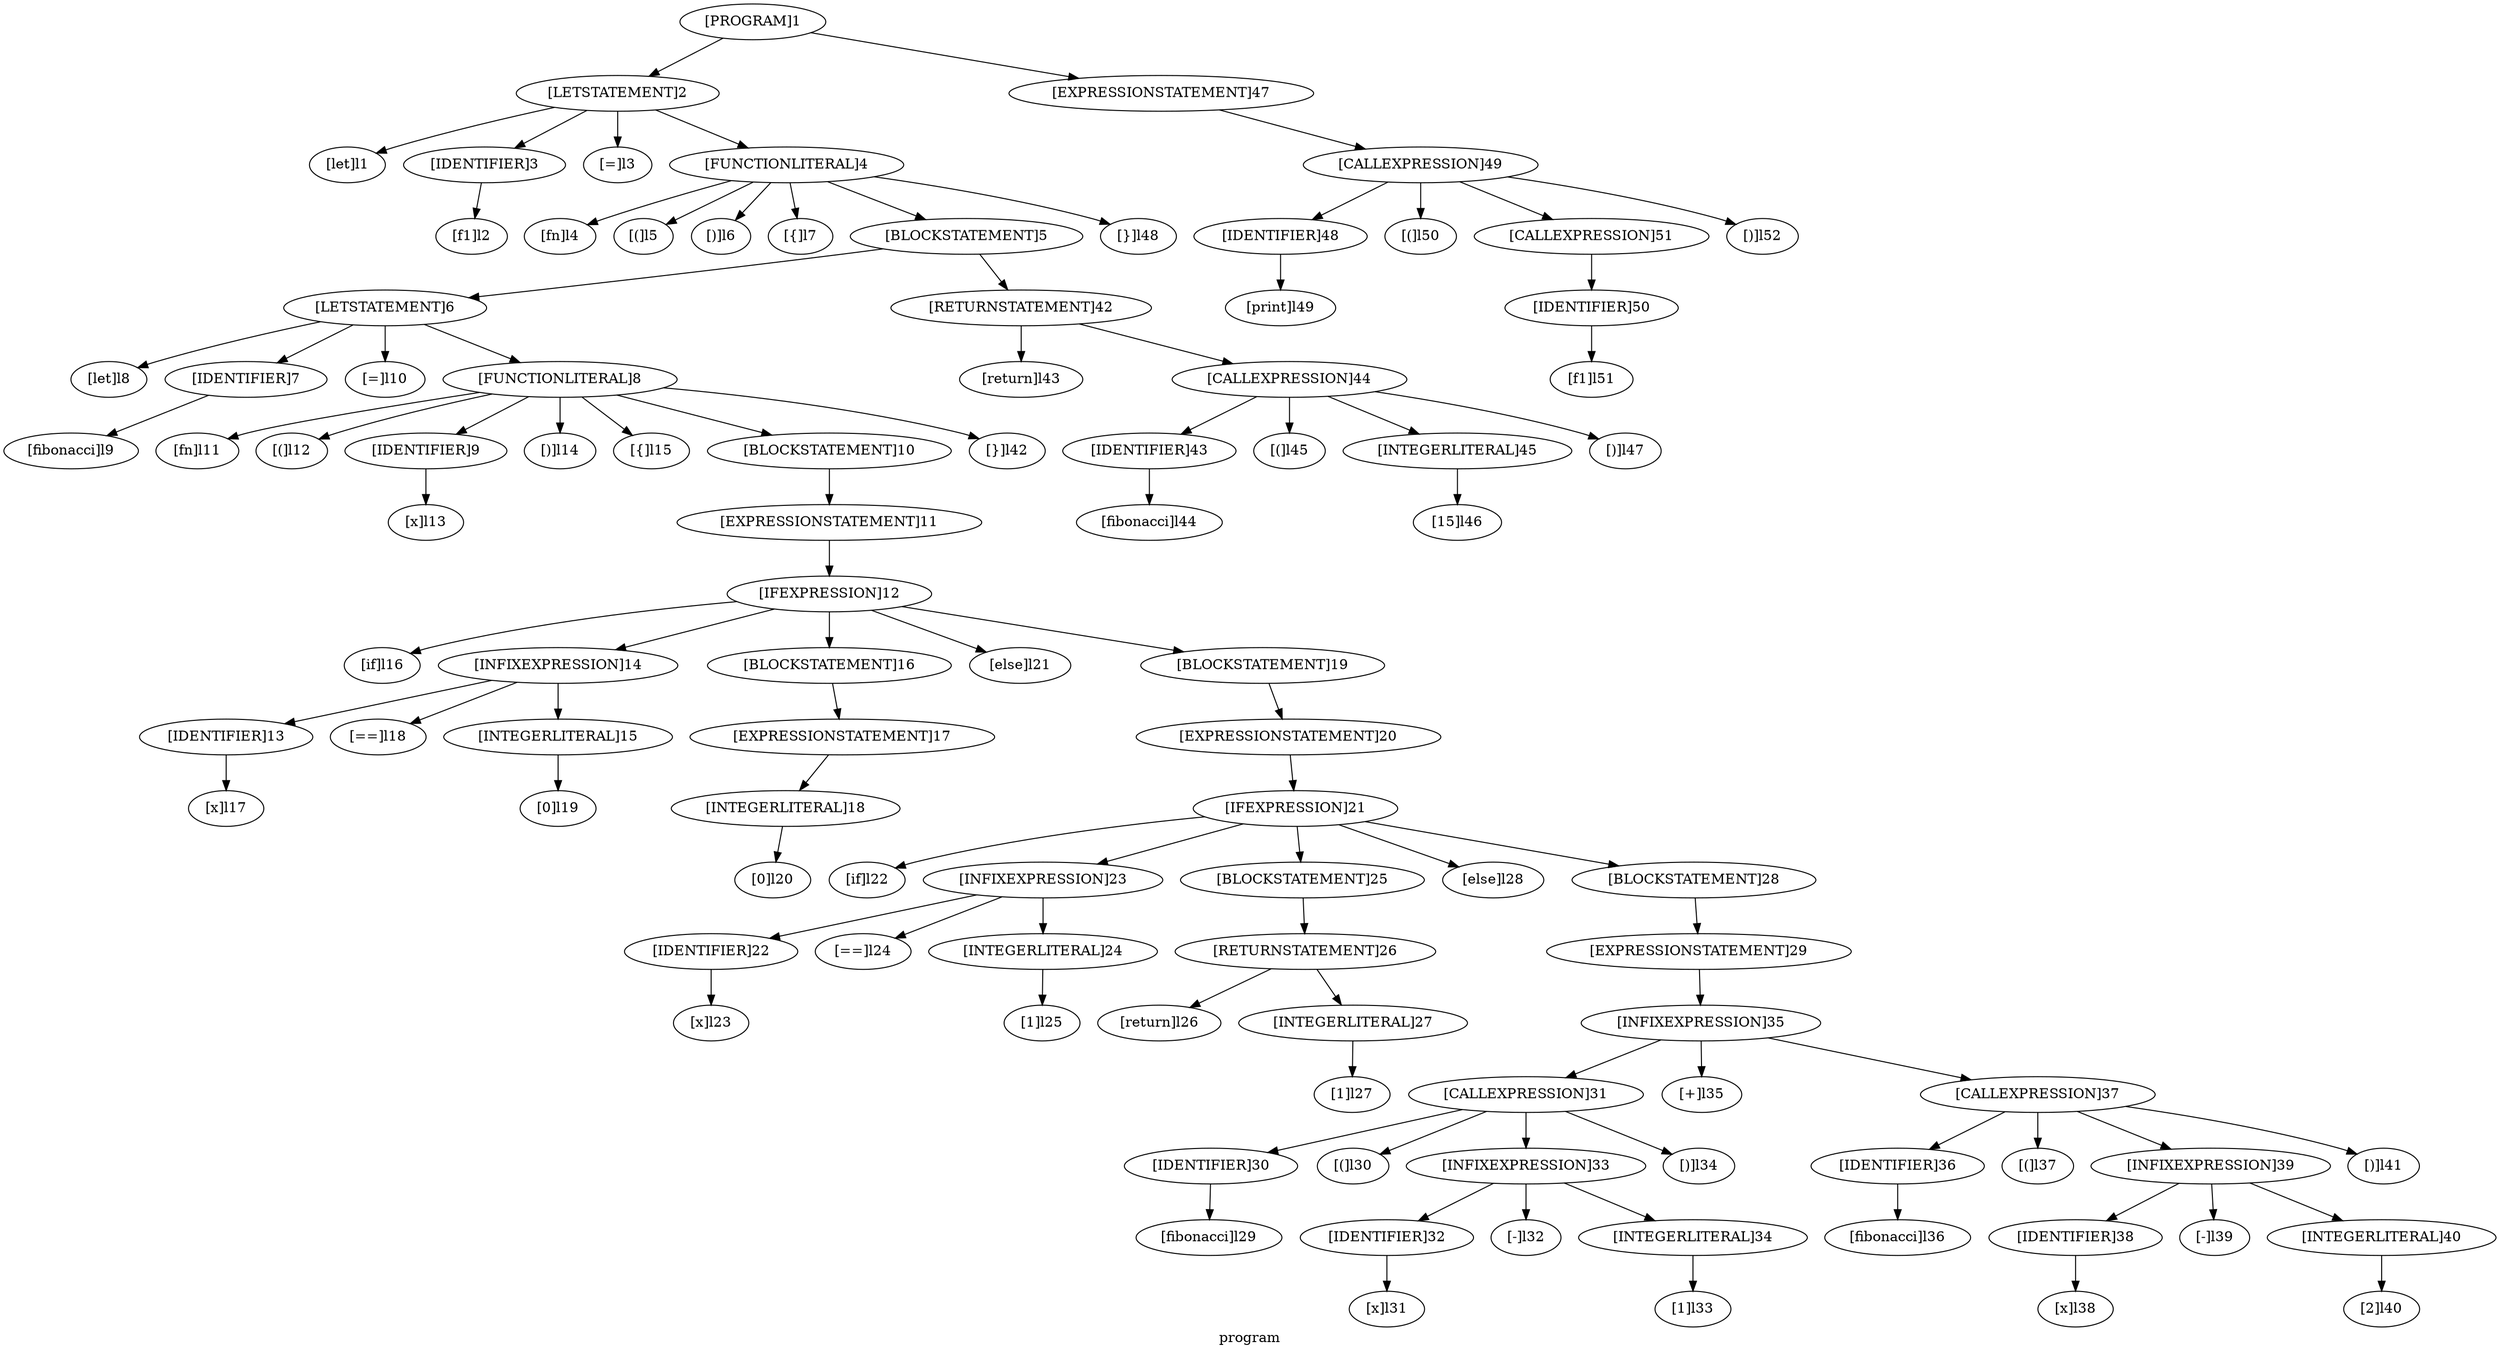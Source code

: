 digraph ast {
label = "program";
"[PROGRAM]1"->"[LETSTATEMENT]2";
"[LETSTATEMENT]2"->"[let]l1";
"[LETSTATEMENT]2"->"[IDENTIFIER]3";
"[IDENTIFIER]3"->"[f1]l2";
"[LETSTATEMENT]2"->"[=]l3";
"[LETSTATEMENT]2"->"[FUNCTIONLITERAL]4";
"[FUNCTIONLITERAL]4"->"[fn]l4";
"[FUNCTIONLITERAL]4"->"[(]l5";
"[FUNCTIONLITERAL]4"->"[)]l6";
"[FUNCTIONLITERAL]4"->"[{]l7";
"[FUNCTIONLITERAL]4"->"[BLOCKSTATEMENT]5";
"[BLOCKSTATEMENT]5"->"[LETSTATEMENT]6";
"[LETSTATEMENT]6"->"[let]l8";
"[LETSTATEMENT]6"->"[IDENTIFIER]7";
"[IDENTIFIER]7"->"[fibonacci]l9";
"[LETSTATEMENT]6"->"[=]l10";
"[LETSTATEMENT]6"->"[FUNCTIONLITERAL]8";
"[FUNCTIONLITERAL]8"->"[fn]l11";
"[FUNCTIONLITERAL]8"->"[(]l12";
"[FUNCTIONLITERAL]8"->"[IDENTIFIER]9";
"[IDENTIFIER]9"->"[x]l13";
"[FUNCTIONLITERAL]8"->"[)]l14";
"[FUNCTIONLITERAL]8"->"[{]l15";
"[FUNCTIONLITERAL]8"->"[BLOCKSTATEMENT]10";
"[BLOCKSTATEMENT]10"->"[EXPRESSIONSTATEMENT]11";
"[EXPRESSIONSTATEMENT]11"->"[IFEXPRESSION]12";
"[IFEXPRESSION]12"->"[if]l16";
"[IFEXPRESSION]12"->"[INFIXEXPRESSION]14";
"[INFIXEXPRESSION]14"->"[IDENTIFIER]13";
"[IDENTIFIER]13"->"[x]l17";
"[INFIXEXPRESSION]14"->"[==]l18";
"[INFIXEXPRESSION]14"->"[INTEGERLITERAL]15";
"[INTEGERLITERAL]15"->"[0]l19";
"[IFEXPRESSION]12"->"[BLOCKSTATEMENT]16";
"[BLOCKSTATEMENT]16"->"[EXPRESSIONSTATEMENT]17";
"[EXPRESSIONSTATEMENT]17"->"[INTEGERLITERAL]18";
"[INTEGERLITERAL]18"->"[0]l20";
"[IFEXPRESSION]12"->"[else]l21";
"[IFEXPRESSION]12"->"[BLOCKSTATEMENT]19";
"[BLOCKSTATEMENT]19"->"[EXPRESSIONSTATEMENT]20";
"[EXPRESSIONSTATEMENT]20"->"[IFEXPRESSION]21";
"[IFEXPRESSION]21"->"[if]l22";
"[IFEXPRESSION]21"->"[INFIXEXPRESSION]23";
"[INFIXEXPRESSION]23"->"[IDENTIFIER]22";
"[IDENTIFIER]22"->"[x]l23";
"[INFIXEXPRESSION]23"->"[==]l24";
"[INFIXEXPRESSION]23"->"[INTEGERLITERAL]24";
"[INTEGERLITERAL]24"->"[1]l25";
"[IFEXPRESSION]21"->"[BLOCKSTATEMENT]25";
"[BLOCKSTATEMENT]25"->"[RETURNSTATEMENT]26";
"[RETURNSTATEMENT]26"->"[return]l26";
"[RETURNSTATEMENT]26"->"[INTEGERLITERAL]27";
"[INTEGERLITERAL]27"->"[1]l27";
"[IFEXPRESSION]21"->"[else]l28";
"[IFEXPRESSION]21"->"[BLOCKSTATEMENT]28";
"[BLOCKSTATEMENT]28"->"[EXPRESSIONSTATEMENT]29";
"[EXPRESSIONSTATEMENT]29"->"[INFIXEXPRESSION]35";
"[INFIXEXPRESSION]35"->"[CALLEXPRESSION]31";
"[CALLEXPRESSION]31"->"[IDENTIFIER]30";
"[IDENTIFIER]30"->"[fibonacci]l29";
"[CALLEXPRESSION]31"->"[(]l30";
"[CALLEXPRESSION]31"->"[INFIXEXPRESSION]33";
"[INFIXEXPRESSION]33"->"[IDENTIFIER]32";
"[IDENTIFIER]32"->"[x]l31";
"[INFIXEXPRESSION]33"->"[-]l32";
"[INFIXEXPRESSION]33"->"[INTEGERLITERAL]34";
"[INTEGERLITERAL]34"->"[1]l33";
"[CALLEXPRESSION]31"->"[)]l34";
"[INFIXEXPRESSION]35"->"[+]l35";
"[INFIXEXPRESSION]35"->"[CALLEXPRESSION]37";
"[CALLEXPRESSION]37"->"[IDENTIFIER]36";
"[IDENTIFIER]36"->"[fibonacci]l36";
"[CALLEXPRESSION]37"->"[(]l37";
"[CALLEXPRESSION]37"->"[INFIXEXPRESSION]39";
"[INFIXEXPRESSION]39"->"[IDENTIFIER]38";
"[IDENTIFIER]38"->"[x]l38";
"[INFIXEXPRESSION]39"->"[-]l39";
"[INFIXEXPRESSION]39"->"[INTEGERLITERAL]40";
"[INTEGERLITERAL]40"->"[2]l40";
"[CALLEXPRESSION]37"->"[)]l41";
"[FUNCTIONLITERAL]8"->"[}]l42";
"[BLOCKSTATEMENT]5"->"[RETURNSTATEMENT]42";
"[RETURNSTATEMENT]42"->"[return]l43";
"[RETURNSTATEMENT]42"->"[CALLEXPRESSION]44";
"[CALLEXPRESSION]44"->"[IDENTIFIER]43";
"[IDENTIFIER]43"->"[fibonacci]l44";
"[CALLEXPRESSION]44"->"[(]l45";
"[CALLEXPRESSION]44"->"[INTEGERLITERAL]45";
"[INTEGERLITERAL]45"->"[15]l46";
"[CALLEXPRESSION]44"->"[)]l47";
"[FUNCTIONLITERAL]4"->"[}]l48";
"[PROGRAM]1"->"[EXPRESSIONSTATEMENT]47";
"[EXPRESSIONSTATEMENT]47"->"[CALLEXPRESSION]49";
"[CALLEXPRESSION]49"->"[IDENTIFIER]48";
"[IDENTIFIER]48"->"[print]l49";
"[CALLEXPRESSION]49"->"[(]l50";
"[CALLEXPRESSION]49"->"[CALLEXPRESSION]51";
"[CALLEXPRESSION]51"->"[IDENTIFIER]50";
"[IDENTIFIER]50"->"[f1]l51";
"[CALLEXPRESSION]49"->"[)]l52";
}